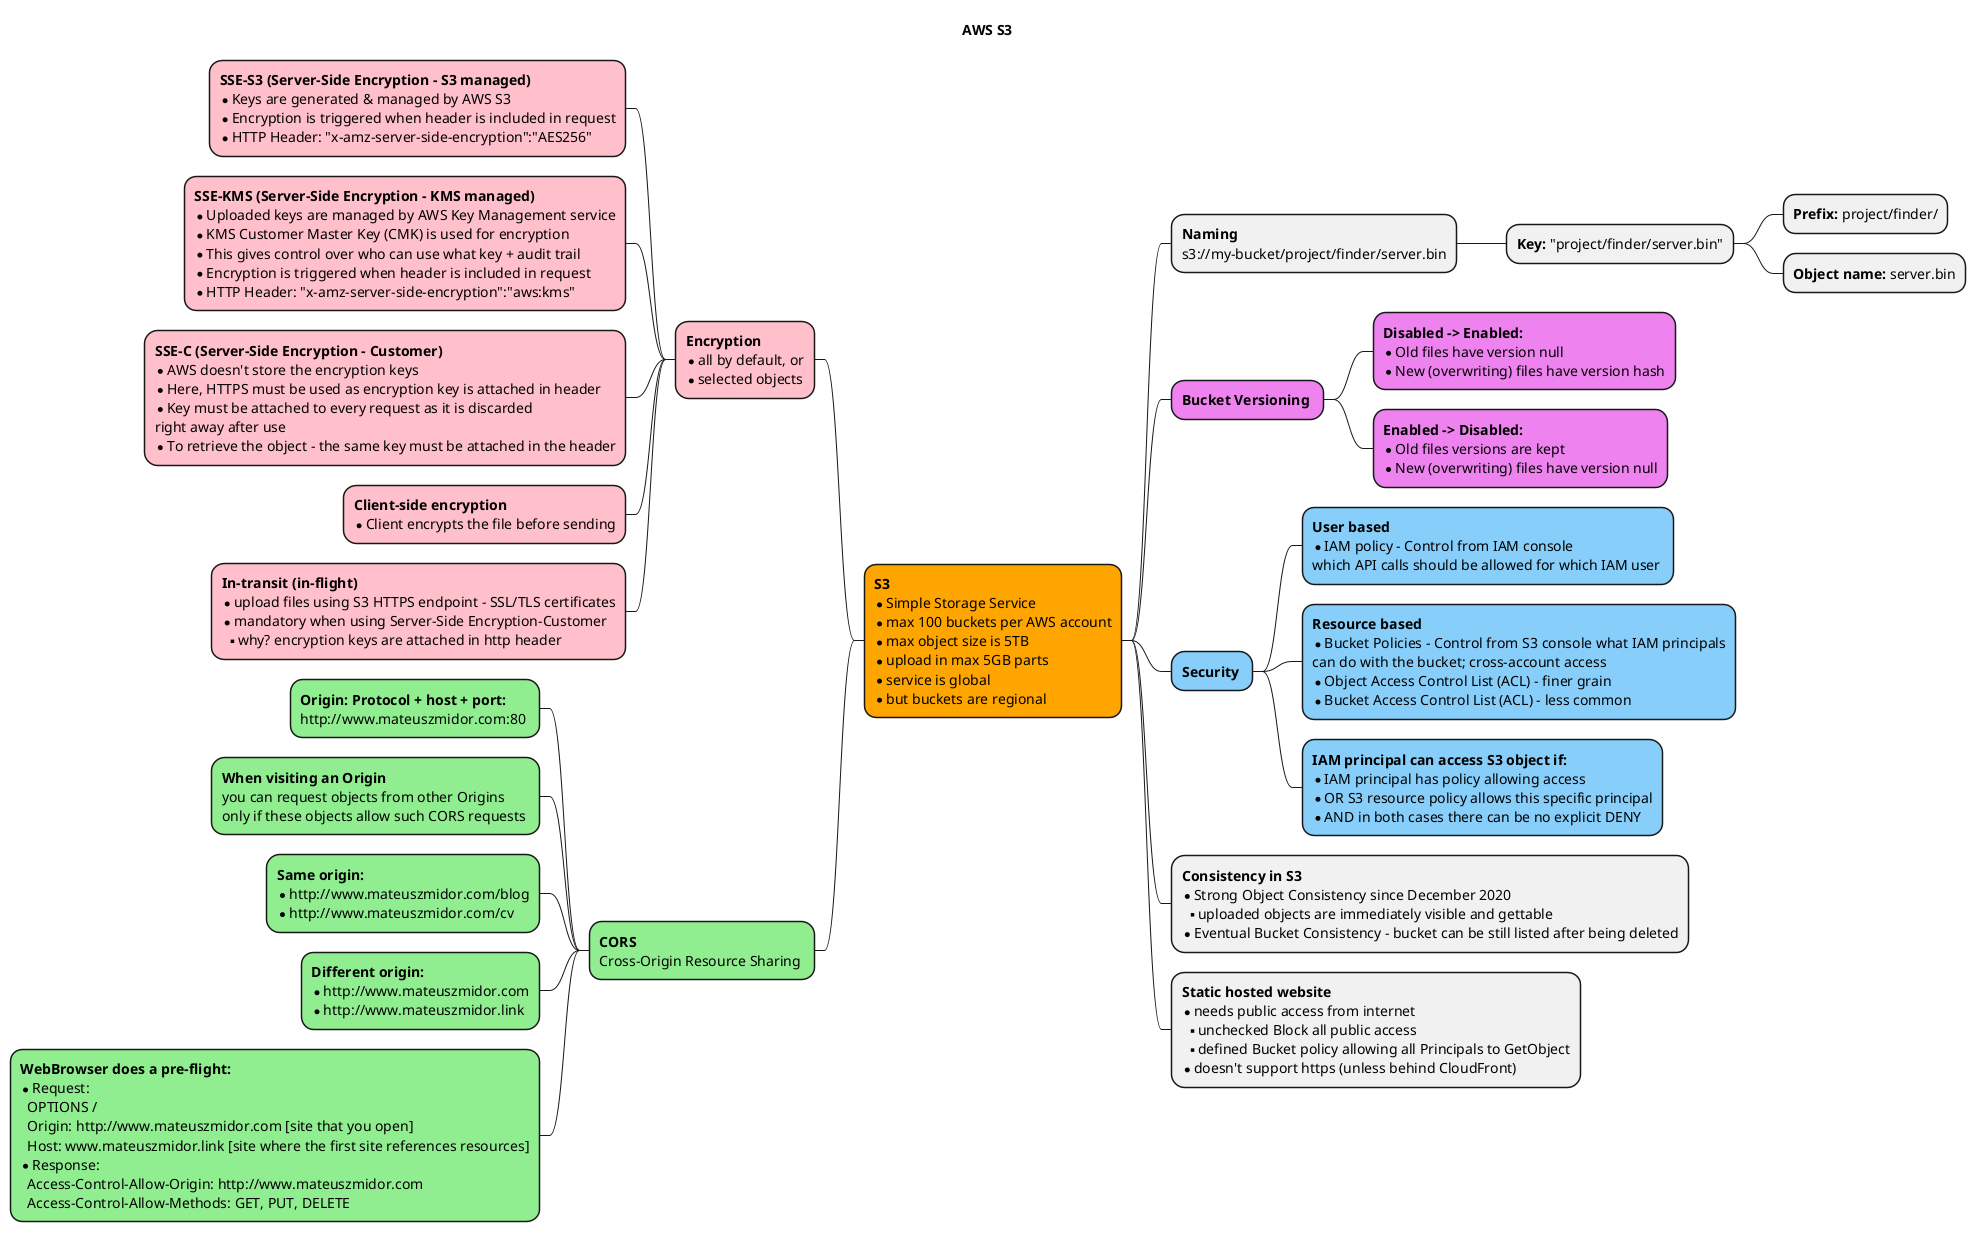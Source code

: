 @startmindmap mindmap

title AWS S3

<style>
mindmapDiagram {
  .encryption {
    BackgroundColor Pink
  }
  .versioning {
    BackgroundColor Violet
  }
  .orange {
    BackgroundColor orange
  }
  .security {
    BackgroundColor LightSkyBlue
  }
  .cors {
    BackgroundColor LightGreen
  }
}
</style>


*[#Orange] <b>S3\n*Simple Storage Service\n*max 100 buckets per AWS account\n*max object size is 5TB\n*upload in max 5GB parts\n*service is global\n*but buckets are regional
 * <b>Naming</b>\ns3://my-bucket/project/finder/server.bin
  * <b>Key:</b> "project/finder/server.bin"
   * <b>Prefix:</b> project/finder/
   * <b>Object name:</b> server.bin
 * <b>Bucket Versioning <<versioning>>
  * <b>Disabled -> Enabled:\n*Old files have version null\n*New (overwriting) files have version hash <<versioning>>
  * <b>Enabled -> Disabled:\n*Old files versions are kept\n*New (overwriting) files have version null <<versioning>>
 * <b>Security <<security>>
  * <b>User based\n*IAM policy - Control from IAM console \nwhich API calls should be allowed for which IAM user <<security>>
  * <b>Resource based\n*Bucket Policies - Control from S3 console what IAM principals\ncan do with the bucket; cross-account access\n*Object Access Control List (ACL) - finer grain\n*Bucket Access Control List (ACL) - less common <<security>>
  * <b>IAM principal can access S3 object if:\n*IAM principal has policy allowing access\n*OR S3 resource policy allows this specific principal\n*AND in both cases there can be no explicit DENY <<security>>
 * <b>Consistency in S3\n*Strong Object Consistency since December 2020\n**uploaded objects are immediately visible and gettable\n*Eventual Bucket Consistency - bucket can be still listed after being deleted
 * <b>Static hosted website\n*needs public access from internet\n**unchecked Block all public access\n**defined Bucket policy allowing all Principals to GetObject\n*doesn't support https (unless behind CloudFront)
left side
 * <b>Encryption\n*all by default, or\n*selected objects <<encryption>>
  * <b>SSE-S3 (Server-Side Encryption - S3 managed)\n*Keys are generated & managed by AWS S3\n*Encryption is triggered when header is included in request\n*HTTP Header: "x-amz-server-side-encryption":"AES256" <<encryption>>
  * <b>SSE-KMS (Server-Side Encryption - KMS managed)\n*Uploaded keys are managed by AWS Key Management service\n*KMS Customer Master Key (CMK) is used for encryption\n*This gives control over who can use what key + audit trail\n*Encryption is triggered when header is included in request\n*HTTP Header: "x-amz-server-side-encryption":"aws:kms"<<encryption>>
  * <b>SSE-C (Server-Side Encryption - Customer)\n*AWS doesn't store the encryption keys\n*Here, HTTPS must be used as encryption key is attached in header\n*Key must be attached to every request as it is discarded\nright away after use\n*To retrieve the object - the same key must be attached in the header  <<encryption>>
  * <b>Client-side encryption\n*Client encrypts the file before sending <<encryption>>
  * <b>In-transit (in-flight)\n*upload files using S3 HTTPS endpoint - SSL/TLS certificates\n*mandatory when using Server-Side Encryption-Customer\n**why? encryption keys are attached in http header<<encryption>>
 * <b>CORS\nCross-Origin Resource Sharing <<cors>>
  * <b>Origin: Protocol + host + port:\nhttp://www.mateuszmidor.com:80 <<cors>>
  * <b>When visiting an Origin\nyou can request objects from other Origins\nonly if these objects allow such CORS requests <<cors>>
  * <b>Same origin:\n*http://www.mateuszmidor.com/blog\n*http://www.mateuszmidor.com/cv <<cors>>
  * <b>Different origin:\n*http://www.mateuszmidor.com\n*http://www.mateuszmidor.link <<cors>>
  * <b>WebBrowser does a pre-flight:\n*Request:\n  OPTIONS /\n  Origin: http://www.mateuszmidor.com [site that you open]\n  Host: www.mateuszmidor.link [site where the first site references resources]\n*Response:\n  Access-Control-Allow-Origin: http://www.mateuszmidor.com\n  Access-Control-Allow-Methods: GET, PUT, DELETE  <<cors>>
@endmindmap